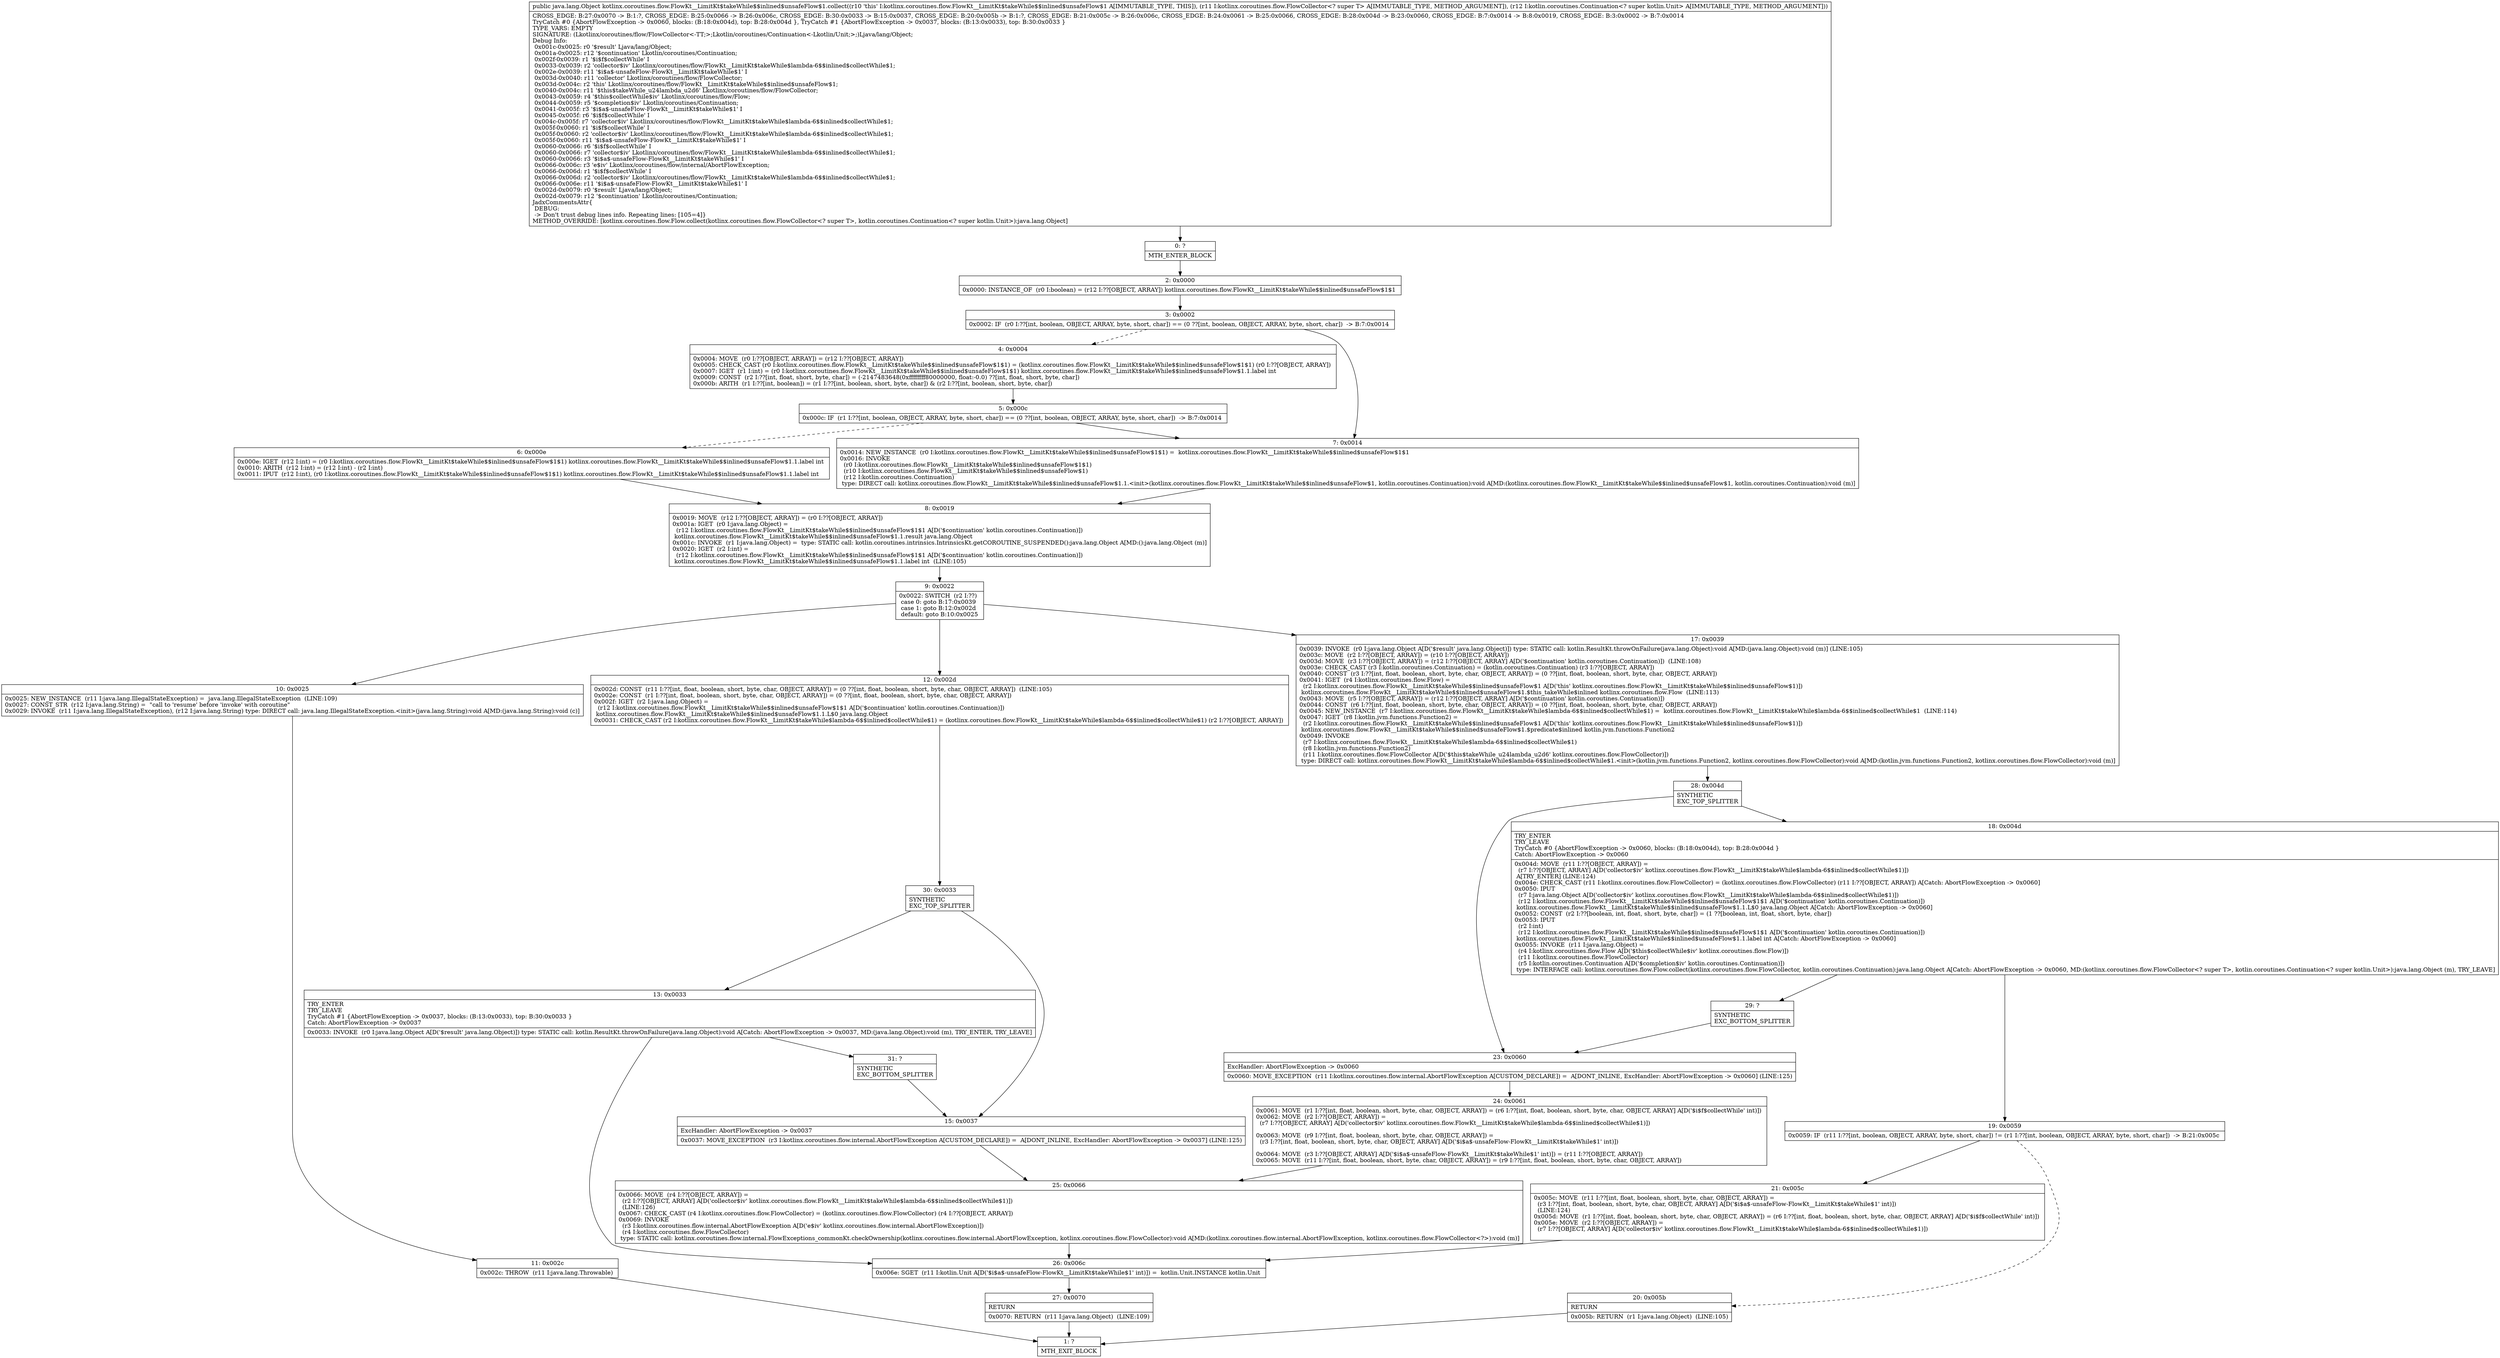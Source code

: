 digraph "CFG forkotlinx.coroutines.flow.FlowKt__LimitKt$takeWhile$$inlined$unsafeFlow$1.collect(Lkotlinx\/coroutines\/flow\/FlowCollector;Lkotlin\/coroutines\/Continuation;)Ljava\/lang\/Object;" {
Node_0 [shape=record,label="{0\:\ ?|MTH_ENTER_BLOCK\l}"];
Node_2 [shape=record,label="{2\:\ 0x0000|0x0000: INSTANCE_OF  (r0 I:boolean) = (r12 I:??[OBJECT, ARRAY]) kotlinx.coroutines.flow.FlowKt__LimitKt$takeWhile$$inlined$unsafeFlow$1$1 \l}"];
Node_3 [shape=record,label="{3\:\ 0x0002|0x0002: IF  (r0 I:??[int, boolean, OBJECT, ARRAY, byte, short, char]) == (0 ??[int, boolean, OBJECT, ARRAY, byte, short, char])  \-\> B:7:0x0014 \l}"];
Node_4 [shape=record,label="{4\:\ 0x0004|0x0004: MOVE  (r0 I:??[OBJECT, ARRAY]) = (r12 I:??[OBJECT, ARRAY]) \l0x0005: CHECK_CAST (r0 I:kotlinx.coroutines.flow.FlowKt__LimitKt$takeWhile$$inlined$unsafeFlow$1$1) = (kotlinx.coroutines.flow.FlowKt__LimitKt$takeWhile$$inlined$unsafeFlow$1$1) (r0 I:??[OBJECT, ARRAY]) \l0x0007: IGET  (r1 I:int) = (r0 I:kotlinx.coroutines.flow.FlowKt__LimitKt$takeWhile$$inlined$unsafeFlow$1$1) kotlinx.coroutines.flow.FlowKt__LimitKt$takeWhile$$inlined$unsafeFlow$1.1.label int \l0x0009: CONST  (r2 I:??[int, float, short, byte, char]) = (\-2147483648(0xffffffff80000000, float:\-0.0) ??[int, float, short, byte, char]) \l0x000b: ARITH  (r1 I:??[int, boolean]) = (r1 I:??[int, boolean, short, byte, char]) & (r2 I:??[int, boolean, short, byte, char]) \l}"];
Node_5 [shape=record,label="{5\:\ 0x000c|0x000c: IF  (r1 I:??[int, boolean, OBJECT, ARRAY, byte, short, char]) == (0 ??[int, boolean, OBJECT, ARRAY, byte, short, char])  \-\> B:7:0x0014 \l}"];
Node_6 [shape=record,label="{6\:\ 0x000e|0x000e: IGET  (r12 I:int) = (r0 I:kotlinx.coroutines.flow.FlowKt__LimitKt$takeWhile$$inlined$unsafeFlow$1$1) kotlinx.coroutines.flow.FlowKt__LimitKt$takeWhile$$inlined$unsafeFlow$1.1.label int \l0x0010: ARITH  (r12 I:int) = (r12 I:int) \- (r2 I:int) \l0x0011: IPUT  (r12 I:int), (r0 I:kotlinx.coroutines.flow.FlowKt__LimitKt$takeWhile$$inlined$unsafeFlow$1$1) kotlinx.coroutines.flow.FlowKt__LimitKt$takeWhile$$inlined$unsafeFlow$1.1.label int \l}"];
Node_8 [shape=record,label="{8\:\ 0x0019|0x0019: MOVE  (r12 I:??[OBJECT, ARRAY]) = (r0 I:??[OBJECT, ARRAY]) \l0x001a: IGET  (r0 I:java.lang.Object) = \l  (r12 I:kotlinx.coroutines.flow.FlowKt__LimitKt$takeWhile$$inlined$unsafeFlow$1$1 A[D('$continuation' kotlin.coroutines.Continuation)])\l kotlinx.coroutines.flow.FlowKt__LimitKt$takeWhile$$inlined$unsafeFlow$1.1.result java.lang.Object \l0x001c: INVOKE  (r1 I:java.lang.Object) =  type: STATIC call: kotlin.coroutines.intrinsics.IntrinsicsKt.getCOROUTINE_SUSPENDED():java.lang.Object A[MD:():java.lang.Object (m)]\l0x0020: IGET  (r2 I:int) = \l  (r12 I:kotlinx.coroutines.flow.FlowKt__LimitKt$takeWhile$$inlined$unsafeFlow$1$1 A[D('$continuation' kotlin.coroutines.Continuation)])\l kotlinx.coroutines.flow.FlowKt__LimitKt$takeWhile$$inlined$unsafeFlow$1.1.label int  (LINE:105)\l}"];
Node_9 [shape=record,label="{9\:\ 0x0022|0x0022: SWITCH  (r2 I:??)\l case 0: goto B:17:0x0039\l case 1: goto B:12:0x002d\l default: goto B:10:0x0025 \l}"];
Node_10 [shape=record,label="{10\:\ 0x0025|0x0025: NEW_INSTANCE  (r11 I:java.lang.IllegalStateException) =  java.lang.IllegalStateException  (LINE:109)\l0x0027: CONST_STR  (r12 I:java.lang.String) =  \"call to 'resume' before 'invoke' with coroutine\" \l0x0029: INVOKE  (r11 I:java.lang.IllegalStateException), (r12 I:java.lang.String) type: DIRECT call: java.lang.IllegalStateException.\<init\>(java.lang.String):void A[MD:(java.lang.String):void (c)]\l}"];
Node_11 [shape=record,label="{11\:\ 0x002c|0x002c: THROW  (r11 I:java.lang.Throwable) \l}"];
Node_1 [shape=record,label="{1\:\ ?|MTH_EXIT_BLOCK\l}"];
Node_12 [shape=record,label="{12\:\ 0x002d|0x002d: CONST  (r11 I:??[int, float, boolean, short, byte, char, OBJECT, ARRAY]) = (0 ??[int, float, boolean, short, byte, char, OBJECT, ARRAY])  (LINE:105)\l0x002e: CONST  (r1 I:??[int, float, boolean, short, byte, char, OBJECT, ARRAY]) = (0 ??[int, float, boolean, short, byte, char, OBJECT, ARRAY]) \l0x002f: IGET  (r2 I:java.lang.Object) = \l  (r12 I:kotlinx.coroutines.flow.FlowKt__LimitKt$takeWhile$$inlined$unsafeFlow$1$1 A[D('$continuation' kotlin.coroutines.Continuation)])\l kotlinx.coroutines.flow.FlowKt__LimitKt$takeWhile$$inlined$unsafeFlow$1.1.L$0 java.lang.Object \l0x0031: CHECK_CAST (r2 I:kotlinx.coroutines.flow.FlowKt__LimitKt$takeWhile$lambda\-6$$inlined$collectWhile$1) = (kotlinx.coroutines.flow.FlowKt__LimitKt$takeWhile$lambda\-6$$inlined$collectWhile$1) (r2 I:??[OBJECT, ARRAY]) \l}"];
Node_30 [shape=record,label="{30\:\ 0x0033|SYNTHETIC\lEXC_TOP_SPLITTER\l}"];
Node_13 [shape=record,label="{13\:\ 0x0033|TRY_ENTER\lTRY_LEAVE\lTryCatch #1 \{AbortFlowException \-\> 0x0037, blocks: (B:13:0x0033), top: B:30:0x0033 \}\lCatch: AbortFlowException \-\> 0x0037\l|0x0033: INVOKE  (r0 I:java.lang.Object A[D('$result' java.lang.Object)]) type: STATIC call: kotlin.ResultKt.throwOnFailure(java.lang.Object):void A[Catch: AbortFlowException \-\> 0x0037, MD:(java.lang.Object):void (m), TRY_ENTER, TRY_LEAVE]\l}"];
Node_26 [shape=record,label="{26\:\ 0x006c|0x006e: SGET  (r11 I:kotlin.Unit A[D('$i$a$\-unsafeFlow\-FlowKt__LimitKt$takeWhile$1' int)]) =  kotlin.Unit.INSTANCE kotlin.Unit \l}"];
Node_27 [shape=record,label="{27\:\ 0x0070|RETURN\l|0x0070: RETURN  (r11 I:java.lang.Object)  (LINE:109)\l}"];
Node_31 [shape=record,label="{31\:\ ?|SYNTHETIC\lEXC_BOTTOM_SPLITTER\l}"];
Node_15 [shape=record,label="{15\:\ 0x0037|ExcHandler: AbortFlowException \-\> 0x0037\l|0x0037: MOVE_EXCEPTION  (r3 I:kotlinx.coroutines.flow.internal.AbortFlowException A[CUSTOM_DECLARE]) =  A[DONT_INLINE, ExcHandler: AbortFlowException \-\> 0x0037] (LINE:125)\l}"];
Node_25 [shape=record,label="{25\:\ 0x0066|0x0066: MOVE  (r4 I:??[OBJECT, ARRAY]) = \l  (r2 I:??[OBJECT, ARRAY] A[D('collector$iv' kotlinx.coroutines.flow.FlowKt__LimitKt$takeWhile$lambda\-6$$inlined$collectWhile$1)])\l  (LINE:126)\l0x0067: CHECK_CAST (r4 I:kotlinx.coroutines.flow.FlowCollector) = (kotlinx.coroutines.flow.FlowCollector) (r4 I:??[OBJECT, ARRAY]) \l0x0069: INVOKE  \l  (r3 I:kotlinx.coroutines.flow.internal.AbortFlowException A[D('e$iv' kotlinx.coroutines.flow.internal.AbortFlowException)])\l  (r4 I:kotlinx.coroutines.flow.FlowCollector)\l type: STATIC call: kotlinx.coroutines.flow.internal.FlowExceptions_commonKt.checkOwnership(kotlinx.coroutines.flow.internal.AbortFlowException, kotlinx.coroutines.flow.FlowCollector):void A[MD:(kotlinx.coroutines.flow.internal.AbortFlowException, kotlinx.coroutines.flow.FlowCollector\<?\>):void (m)]\l}"];
Node_17 [shape=record,label="{17\:\ 0x0039|0x0039: INVOKE  (r0 I:java.lang.Object A[D('$result' java.lang.Object)]) type: STATIC call: kotlin.ResultKt.throwOnFailure(java.lang.Object):void A[MD:(java.lang.Object):void (m)] (LINE:105)\l0x003c: MOVE  (r2 I:??[OBJECT, ARRAY]) = (r10 I:??[OBJECT, ARRAY]) \l0x003d: MOVE  (r3 I:??[OBJECT, ARRAY]) = (r12 I:??[OBJECT, ARRAY] A[D('$continuation' kotlin.coroutines.Continuation)])  (LINE:108)\l0x003e: CHECK_CAST (r3 I:kotlin.coroutines.Continuation) = (kotlin.coroutines.Continuation) (r3 I:??[OBJECT, ARRAY]) \l0x0040: CONST  (r3 I:??[int, float, boolean, short, byte, char, OBJECT, ARRAY]) = (0 ??[int, float, boolean, short, byte, char, OBJECT, ARRAY]) \l0x0041: IGET  (r4 I:kotlinx.coroutines.flow.Flow) = \l  (r2 I:kotlinx.coroutines.flow.FlowKt__LimitKt$takeWhile$$inlined$unsafeFlow$1 A[D('this' kotlinx.coroutines.flow.FlowKt__LimitKt$takeWhile$$inlined$unsafeFlow$1)])\l kotlinx.coroutines.flow.FlowKt__LimitKt$takeWhile$$inlined$unsafeFlow$1.$this_takeWhile$inlined kotlinx.coroutines.flow.Flow  (LINE:113)\l0x0043: MOVE  (r5 I:??[OBJECT, ARRAY]) = (r12 I:??[OBJECT, ARRAY] A[D('$continuation' kotlin.coroutines.Continuation)]) \l0x0044: CONST  (r6 I:??[int, float, boolean, short, byte, char, OBJECT, ARRAY]) = (0 ??[int, float, boolean, short, byte, char, OBJECT, ARRAY]) \l0x0045: NEW_INSTANCE  (r7 I:kotlinx.coroutines.flow.FlowKt__LimitKt$takeWhile$lambda\-6$$inlined$collectWhile$1) =  kotlinx.coroutines.flow.FlowKt__LimitKt$takeWhile$lambda\-6$$inlined$collectWhile$1  (LINE:114)\l0x0047: IGET  (r8 I:kotlin.jvm.functions.Function2) = \l  (r2 I:kotlinx.coroutines.flow.FlowKt__LimitKt$takeWhile$$inlined$unsafeFlow$1 A[D('this' kotlinx.coroutines.flow.FlowKt__LimitKt$takeWhile$$inlined$unsafeFlow$1)])\l kotlinx.coroutines.flow.FlowKt__LimitKt$takeWhile$$inlined$unsafeFlow$1.$predicate$inlined kotlin.jvm.functions.Function2 \l0x0049: INVOKE  \l  (r7 I:kotlinx.coroutines.flow.FlowKt__LimitKt$takeWhile$lambda\-6$$inlined$collectWhile$1)\l  (r8 I:kotlin.jvm.functions.Function2)\l  (r11 I:kotlinx.coroutines.flow.FlowCollector A[D('$this$takeWhile_u24lambda_u2d6' kotlinx.coroutines.flow.FlowCollector)])\l type: DIRECT call: kotlinx.coroutines.flow.FlowKt__LimitKt$takeWhile$lambda\-6$$inlined$collectWhile$1.\<init\>(kotlin.jvm.functions.Function2, kotlinx.coroutines.flow.FlowCollector):void A[MD:(kotlin.jvm.functions.Function2, kotlinx.coroutines.flow.FlowCollector):void (m)]\l}"];
Node_28 [shape=record,label="{28\:\ 0x004d|SYNTHETIC\lEXC_TOP_SPLITTER\l}"];
Node_18 [shape=record,label="{18\:\ 0x004d|TRY_ENTER\lTRY_LEAVE\lTryCatch #0 \{AbortFlowException \-\> 0x0060, blocks: (B:18:0x004d), top: B:28:0x004d \}\lCatch: AbortFlowException \-\> 0x0060\l|0x004d: MOVE  (r11 I:??[OBJECT, ARRAY]) = \l  (r7 I:??[OBJECT, ARRAY] A[D('collector$iv' kotlinx.coroutines.flow.FlowKt__LimitKt$takeWhile$lambda\-6$$inlined$collectWhile$1)])\l A[TRY_ENTER] (LINE:124)\l0x004e: CHECK_CAST (r11 I:kotlinx.coroutines.flow.FlowCollector) = (kotlinx.coroutines.flow.FlowCollector) (r11 I:??[OBJECT, ARRAY]) A[Catch: AbortFlowException \-\> 0x0060]\l0x0050: IPUT  \l  (r7 I:java.lang.Object A[D('collector$iv' kotlinx.coroutines.flow.FlowKt__LimitKt$takeWhile$lambda\-6$$inlined$collectWhile$1)])\l  (r12 I:kotlinx.coroutines.flow.FlowKt__LimitKt$takeWhile$$inlined$unsafeFlow$1$1 A[D('$continuation' kotlin.coroutines.Continuation)])\l kotlinx.coroutines.flow.FlowKt__LimitKt$takeWhile$$inlined$unsafeFlow$1.1.L$0 java.lang.Object A[Catch: AbortFlowException \-\> 0x0060]\l0x0052: CONST  (r2 I:??[boolean, int, float, short, byte, char]) = (1 ??[boolean, int, float, short, byte, char]) \l0x0053: IPUT  \l  (r2 I:int)\l  (r12 I:kotlinx.coroutines.flow.FlowKt__LimitKt$takeWhile$$inlined$unsafeFlow$1$1 A[D('$continuation' kotlin.coroutines.Continuation)])\l kotlinx.coroutines.flow.FlowKt__LimitKt$takeWhile$$inlined$unsafeFlow$1.1.label int A[Catch: AbortFlowException \-\> 0x0060]\l0x0055: INVOKE  (r11 I:java.lang.Object) = \l  (r4 I:kotlinx.coroutines.flow.Flow A[D('$this$collectWhile$iv' kotlinx.coroutines.flow.Flow)])\l  (r11 I:kotlinx.coroutines.flow.FlowCollector)\l  (r5 I:kotlin.coroutines.Continuation A[D('$completion$iv' kotlin.coroutines.Continuation)])\l type: INTERFACE call: kotlinx.coroutines.flow.Flow.collect(kotlinx.coroutines.flow.FlowCollector, kotlin.coroutines.Continuation):java.lang.Object A[Catch: AbortFlowException \-\> 0x0060, MD:(kotlinx.coroutines.flow.FlowCollector\<? super T\>, kotlin.coroutines.Continuation\<? super kotlin.Unit\>):java.lang.Object (m), TRY_LEAVE]\l}"];
Node_19 [shape=record,label="{19\:\ 0x0059|0x0059: IF  (r11 I:??[int, boolean, OBJECT, ARRAY, byte, short, char]) != (r1 I:??[int, boolean, OBJECT, ARRAY, byte, short, char])  \-\> B:21:0x005c \l}"];
Node_20 [shape=record,label="{20\:\ 0x005b|RETURN\l|0x005b: RETURN  (r1 I:java.lang.Object)  (LINE:105)\l}"];
Node_21 [shape=record,label="{21\:\ 0x005c|0x005c: MOVE  (r11 I:??[int, float, boolean, short, byte, char, OBJECT, ARRAY]) = \l  (r3 I:??[int, float, boolean, short, byte, char, OBJECT, ARRAY] A[D('$i$a$\-unsafeFlow\-FlowKt__LimitKt$takeWhile$1' int)])\l  (LINE:124)\l0x005d: MOVE  (r1 I:??[int, float, boolean, short, byte, char, OBJECT, ARRAY]) = (r6 I:??[int, float, boolean, short, byte, char, OBJECT, ARRAY] A[D('$i$f$collectWhile' int)]) \l0x005e: MOVE  (r2 I:??[OBJECT, ARRAY]) = \l  (r7 I:??[OBJECT, ARRAY] A[D('collector$iv' kotlinx.coroutines.flow.FlowKt__LimitKt$takeWhile$lambda\-6$$inlined$collectWhile$1)])\l \l}"];
Node_29 [shape=record,label="{29\:\ ?|SYNTHETIC\lEXC_BOTTOM_SPLITTER\l}"];
Node_23 [shape=record,label="{23\:\ 0x0060|ExcHandler: AbortFlowException \-\> 0x0060\l|0x0060: MOVE_EXCEPTION  (r11 I:kotlinx.coroutines.flow.internal.AbortFlowException A[CUSTOM_DECLARE]) =  A[DONT_INLINE, ExcHandler: AbortFlowException \-\> 0x0060] (LINE:125)\l}"];
Node_24 [shape=record,label="{24\:\ 0x0061|0x0061: MOVE  (r1 I:??[int, float, boolean, short, byte, char, OBJECT, ARRAY]) = (r6 I:??[int, float, boolean, short, byte, char, OBJECT, ARRAY] A[D('$i$f$collectWhile' int)]) \l0x0062: MOVE  (r2 I:??[OBJECT, ARRAY]) = \l  (r7 I:??[OBJECT, ARRAY] A[D('collector$iv' kotlinx.coroutines.flow.FlowKt__LimitKt$takeWhile$lambda\-6$$inlined$collectWhile$1)])\l \l0x0063: MOVE  (r9 I:??[int, float, boolean, short, byte, char, OBJECT, ARRAY]) = \l  (r3 I:??[int, float, boolean, short, byte, char, OBJECT, ARRAY] A[D('$i$a$\-unsafeFlow\-FlowKt__LimitKt$takeWhile$1' int)])\l \l0x0064: MOVE  (r3 I:??[OBJECT, ARRAY] A[D('$i$a$\-unsafeFlow\-FlowKt__LimitKt$takeWhile$1' int)]) = (r11 I:??[OBJECT, ARRAY]) \l0x0065: MOVE  (r11 I:??[int, float, boolean, short, byte, char, OBJECT, ARRAY]) = (r9 I:??[int, float, boolean, short, byte, char, OBJECT, ARRAY]) \l}"];
Node_7 [shape=record,label="{7\:\ 0x0014|0x0014: NEW_INSTANCE  (r0 I:kotlinx.coroutines.flow.FlowKt__LimitKt$takeWhile$$inlined$unsafeFlow$1$1) =  kotlinx.coroutines.flow.FlowKt__LimitKt$takeWhile$$inlined$unsafeFlow$1$1 \l0x0016: INVOKE  \l  (r0 I:kotlinx.coroutines.flow.FlowKt__LimitKt$takeWhile$$inlined$unsafeFlow$1$1)\l  (r10 I:kotlinx.coroutines.flow.FlowKt__LimitKt$takeWhile$$inlined$unsafeFlow$1)\l  (r12 I:kotlin.coroutines.Continuation)\l type: DIRECT call: kotlinx.coroutines.flow.FlowKt__LimitKt$takeWhile$$inlined$unsafeFlow$1.1.\<init\>(kotlinx.coroutines.flow.FlowKt__LimitKt$takeWhile$$inlined$unsafeFlow$1, kotlin.coroutines.Continuation):void A[MD:(kotlinx.coroutines.flow.FlowKt__LimitKt$takeWhile$$inlined$unsafeFlow$1, kotlin.coroutines.Continuation):void (m)]\l}"];
MethodNode[shape=record,label="{public java.lang.Object kotlinx.coroutines.flow.FlowKt__LimitKt$takeWhile$$inlined$unsafeFlow$1.collect((r10 'this' I:kotlinx.coroutines.flow.FlowKt__LimitKt$takeWhile$$inlined$unsafeFlow$1 A[IMMUTABLE_TYPE, THIS]), (r11 I:kotlinx.coroutines.flow.FlowCollector\<? super T\> A[IMMUTABLE_TYPE, METHOD_ARGUMENT]), (r12 I:kotlin.coroutines.Continuation\<? super kotlin.Unit\> A[IMMUTABLE_TYPE, METHOD_ARGUMENT]))  | CROSS_EDGE: B:27:0x0070 \-\> B:1:?, CROSS_EDGE: B:25:0x0066 \-\> B:26:0x006c, CROSS_EDGE: B:30:0x0033 \-\> B:15:0x0037, CROSS_EDGE: B:20:0x005b \-\> B:1:?, CROSS_EDGE: B:21:0x005c \-\> B:26:0x006c, CROSS_EDGE: B:24:0x0061 \-\> B:25:0x0066, CROSS_EDGE: B:28:0x004d \-\> B:23:0x0060, CROSS_EDGE: B:7:0x0014 \-\> B:8:0x0019, CROSS_EDGE: B:3:0x0002 \-\> B:7:0x0014\lTryCatch #0 \{AbortFlowException \-\> 0x0060, blocks: (B:18:0x004d), top: B:28:0x004d \}, TryCatch #1 \{AbortFlowException \-\> 0x0037, blocks: (B:13:0x0033), top: B:30:0x0033 \}\lTYPE_VARS: EMPTY\lSIGNATURE: (Lkotlinx\/coroutines\/flow\/FlowCollector\<\-TT;\>;Lkotlin\/coroutines\/Continuation\<\-Lkotlin\/Unit;\>;)Ljava\/lang\/Object;\lDebug Info:\l  0x001c\-0x0025: r0 '$result' Ljava\/lang\/Object;\l  0x001a\-0x0025: r12 '$continuation' Lkotlin\/coroutines\/Continuation;\l  0x002f\-0x0039: r1 '$i$f$collectWhile' I\l  0x0033\-0x0039: r2 'collector$iv' Lkotlinx\/coroutines\/flow\/FlowKt__LimitKt$takeWhile$lambda\-6$$inlined$collectWhile$1;\l  0x002e\-0x0039: r11 '$i$a$\-unsafeFlow\-FlowKt__LimitKt$takeWhile$1' I\l  0x003d\-0x0040: r11 'collector' Lkotlinx\/coroutines\/flow\/FlowCollector;\l  0x003d\-0x004c: r2 'this' Lkotlinx\/coroutines\/flow\/FlowKt__LimitKt$takeWhile$$inlined$unsafeFlow$1;\l  0x0040\-0x004c: r11 '$this$takeWhile_u24lambda_u2d6' Lkotlinx\/coroutines\/flow\/FlowCollector;\l  0x0043\-0x0059: r4 '$this$collectWhile$iv' Lkotlinx\/coroutines\/flow\/Flow;\l  0x0044\-0x0059: r5 '$completion$iv' Lkotlin\/coroutines\/Continuation;\l  0x0041\-0x005f: r3 '$i$a$\-unsafeFlow\-FlowKt__LimitKt$takeWhile$1' I\l  0x0045\-0x005f: r6 '$i$f$collectWhile' I\l  0x004c\-0x005f: r7 'collector$iv' Lkotlinx\/coroutines\/flow\/FlowKt__LimitKt$takeWhile$lambda\-6$$inlined$collectWhile$1;\l  0x005f\-0x0060: r1 '$i$f$collectWhile' I\l  0x005f\-0x0060: r2 'collector$iv' Lkotlinx\/coroutines\/flow\/FlowKt__LimitKt$takeWhile$lambda\-6$$inlined$collectWhile$1;\l  0x005f\-0x0060: r11 '$i$a$\-unsafeFlow\-FlowKt__LimitKt$takeWhile$1' I\l  0x0060\-0x0066: r6 '$i$f$collectWhile' I\l  0x0060\-0x0066: r7 'collector$iv' Lkotlinx\/coroutines\/flow\/FlowKt__LimitKt$takeWhile$lambda\-6$$inlined$collectWhile$1;\l  0x0060\-0x0066: r3 '$i$a$\-unsafeFlow\-FlowKt__LimitKt$takeWhile$1' I\l  0x0066\-0x006c: r3 'e$iv' Lkotlinx\/coroutines\/flow\/internal\/AbortFlowException;\l  0x0066\-0x006d: r1 '$i$f$collectWhile' I\l  0x0066\-0x006d: r2 'collector$iv' Lkotlinx\/coroutines\/flow\/FlowKt__LimitKt$takeWhile$lambda\-6$$inlined$collectWhile$1;\l  0x0066\-0x006e: r11 '$i$a$\-unsafeFlow\-FlowKt__LimitKt$takeWhile$1' I\l  0x002d\-0x0079: r0 '$result' Ljava\/lang\/Object;\l  0x002d\-0x0079: r12 '$continuation' Lkotlin\/coroutines\/Continuation;\lJadxCommentsAttr\{\l DEBUG: \l \-\> Don't trust debug lines info. Repeating lines: [105=4]\}\lMETHOD_OVERRIDE: [kotlinx.coroutines.flow.Flow.collect(kotlinx.coroutines.flow.FlowCollector\<? super T\>, kotlin.coroutines.Continuation\<? super kotlin.Unit\>):java.lang.Object]\l}"];
MethodNode -> Node_0;Node_0 -> Node_2;
Node_2 -> Node_3;
Node_3 -> Node_4[style=dashed];
Node_3 -> Node_7;
Node_4 -> Node_5;
Node_5 -> Node_6[style=dashed];
Node_5 -> Node_7;
Node_6 -> Node_8;
Node_8 -> Node_9;
Node_9 -> Node_10;
Node_9 -> Node_12;
Node_9 -> Node_17;
Node_10 -> Node_11;
Node_11 -> Node_1;
Node_12 -> Node_30;
Node_30 -> Node_13;
Node_30 -> Node_15;
Node_13 -> Node_26;
Node_13 -> Node_31;
Node_26 -> Node_27;
Node_27 -> Node_1;
Node_31 -> Node_15;
Node_15 -> Node_25;
Node_25 -> Node_26;
Node_17 -> Node_28;
Node_28 -> Node_18;
Node_28 -> Node_23;
Node_18 -> Node_19;
Node_18 -> Node_29;
Node_19 -> Node_20[style=dashed];
Node_19 -> Node_21;
Node_20 -> Node_1;
Node_21 -> Node_26;
Node_29 -> Node_23;
Node_23 -> Node_24;
Node_24 -> Node_25;
Node_7 -> Node_8;
}

